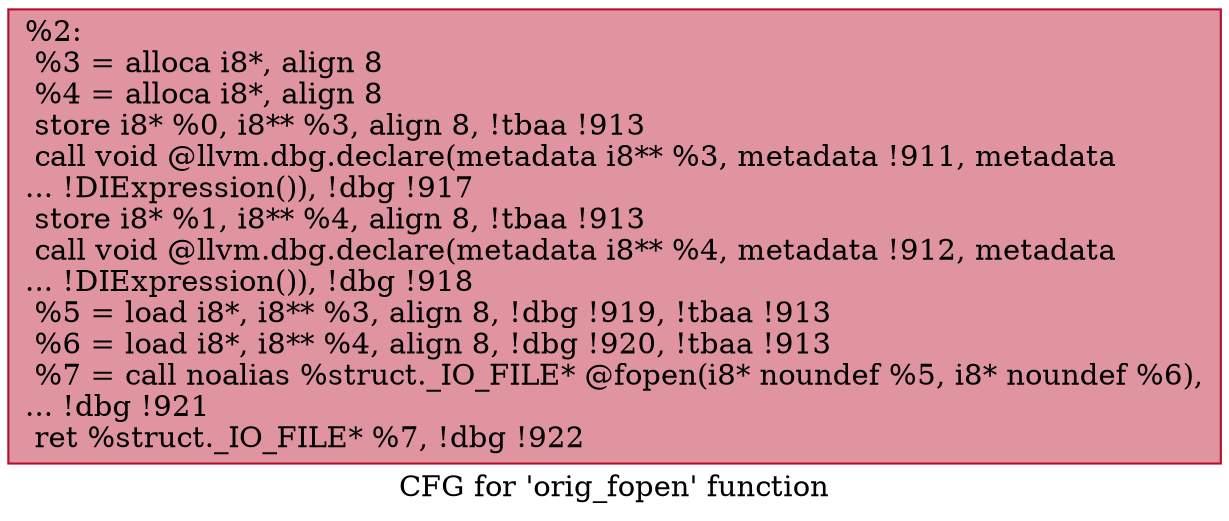 digraph "CFG for 'orig_fopen' function" {
	label="CFG for 'orig_fopen' function";

	Node0x14d0560 [shape=record,color="#b70d28ff", style=filled, fillcolor="#b70d2870",label="{%2:\l  %3 = alloca i8*, align 8\l  %4 = alloca i8*, align 8\l  store i8* %0, i8** %3, align 8, !tbaa !913\l  call void @llvm.dbg.declare(metadata i8** %3, metadata !911, metadata\l... !DIExpression()), !dbg !917\l  store i8* %1, i8** %4, align 8, !tbaa !913\l  call void @llvm.dbg.declare(metadata i8** %4, metadata !912, metadata\l... !DIExpression()), !dbg !918\l  %5 = load i8*, i8** %3, align 8, !dbg !919, !tbaa !913\l  %6 = load i8*, i8** %4, align 8, !dbg !920, !tbaa !913\l  %7 = call noalias %struct._IO_FILE* @fopen(i8* noundef %5, i8* noundef %6),\l... !dbg !921\l  ret %struct._IO_FILE* %7, !dbg !922\l}"];
}
